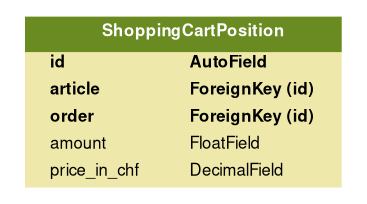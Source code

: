 digraph model_graph {
  // Dotfile by Django-Extensions graph_models
  // Created: 2018-01-29 22:04
  // Cli Options: -a

  fontname = "Helvetica"
  fontsize = 8
  splines  = true

  node [
    fontname = "Helvetica"
    fontsize = 8
    shape = "plaintext"
  ]

  graph [ dpi = 300 ];

  edge [
    fontname = "Helvetica"
    fontsize = 8
  ]

  // Labels
  webshop_models_ShoppingCartPosition [label=<
    <TABLE BGCOLOR="palegoldenrod" BORDER="0" CELLBORDER="0" CELLSPACING="0">
    <TR><TD COLSPAN="2" CELLPADDING="4" ALIGN="CENTER" BGCOLOR="olivedrab4">
    <FONT FACE="Helvetica Bold" COLOR="white">
    ShoppingCartPosition
    </FONT></TD></TR>

    <TR><TD ALIGN="LEFT" BORDER="0">
    <FONT FACE="Helvetica Bold">id</FONT>
    </TD><TD ALIGN="LEFT">
    <FONT FACE="Helvetica Bold">AutoField</FONT>
    </TD></TR>

    <TR><TD ALIGN="LEFT" BORDER="0">
    <FONT FACE="Helvetica Bold">article</FONT>
    </TD><TD ALIGN="LEFT">
    <FONT FACE="Helvetica Bold">ForeignKey (id)</FONT>
    </TD></TR>

    <TR><TD ALIGN="LEFT" BORDER="0">
    <FONT FACE="Helvetica Bold">order</FONT>
    </TD><TD ALIGN="LEFT">
    <FONT FACE="Helvetica Bold">ForeignKey (id)</FONT>
    </TD></TR>

    <TR><TD ALIGN="LEFT" BORDER="0">
    <FONT FACE="Helvetica ">amount</FONT>
    </TD><TD ALIGN="LEFT">
    <FONT FACE="Helvetica ">FloatField</FONT>
    </TD></TR>

    <TR><TD ALIGN="LEFT" BORDER="0">
    <FONT FACE="Helvetica ">price_in_chf</FONT>
    </TD><TD ALIGN="LEFT">
    <FONT FACE="Helvetica ">DecimalField</FONT>
    </TD></TR>

    </TABLE>
    >]
}
